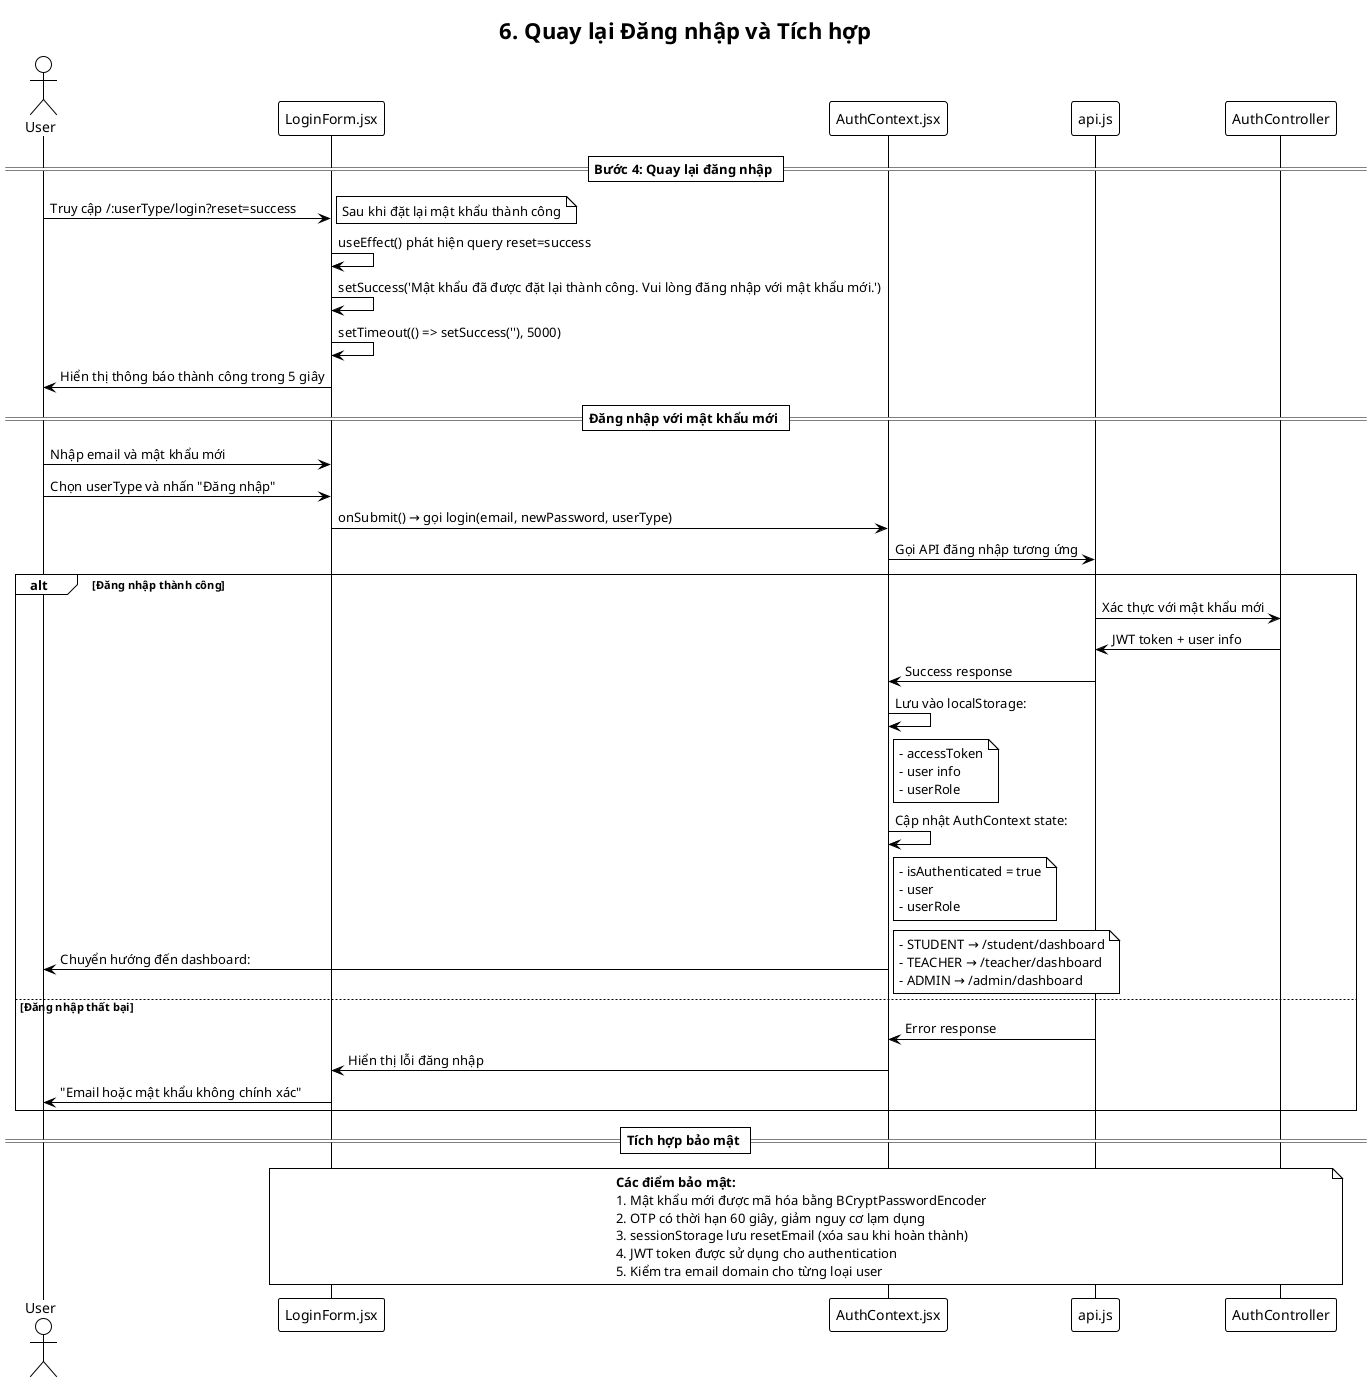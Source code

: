 @startuml
!theme plain
title 6. Quay lại Đăng nhập và Tích hợp

actor User as U
participant "LoginForm.jsx" as LF
participant "AuthContext.jsx" as AC
participant "api.js" as API
participant "AuthController" as AUTH

== Bước 4: Quay lại đăng nhập ==

U -> LF: Truy cập /:userType/login?reset=success
note right: Sau khi đặt lại mật khẩu thành công

LF -> LF: useEffect() phát hiện query reset=success
LF -> LF: setSuccess('Mật khẩu đã được đặt lại thành công. Vui lòng đăng nhập với mật khẩu mới.')
LF -> LF: setTimeout(() => setSuccess(''), 5000)
LF -> U: Hiển thị thông báo thành công trong 5 giây

== Đăng nhập với mật khẩu mới ==

U -> LF: Nhập email và mật khẩu mới
U -> LF: Chọn userType và nhấn "Đăng nhập"

LF -> AC: onSubmit() → gọi login(email, newPassword, userType)
AC -> API: Gọi API đăng nhập tương ứng

alt Đăng nhập thành công
    API -> AUTH: Xác thực với mật khẩu mới
    AUTH -> API: JWT token + user info
    API -> AC: Success response
    AC -> AC: Lưu vào localStorage:
    note right of AC
    - accessToken
    - user info
    - userRole
    end note

    AC -> AC: Cập nhật AuthContext state:
    note right of AC
    - isAuthenticated = true
    - user
    - userRole
    end note

    AC -> U: Chuyển hướng đến dashboard:
    note right
    - STUDENT → /student/dashboard
    - TEACHER → /teacher/dashboard
    - ADMIN → /admin/dashboard
    end note

else Đăng nhập thất bại
    API -> AC: Error response
    AC -> LF: Hiển thị lỗi đăng nhập
    LF -> U: "Email hoặc mật khẩu không chính xác"
end

== Tích hợp bảo mật ==

note over LF, AUTH
**Các điểm bảo mật:**
1. Mật khẩu mới được mã hóa bằng BCryptPasswordEncoder
2. OTP có thời hạn 60 giây, giảm nguy cơ lạm dụng
3. sessionStorage lưu resetEmail (xóa sau khi hoàn thành)
4. JWT token được sử dụng cho authentication
5. Kiểm tra email domain cho từng loại user
end note

@enduml